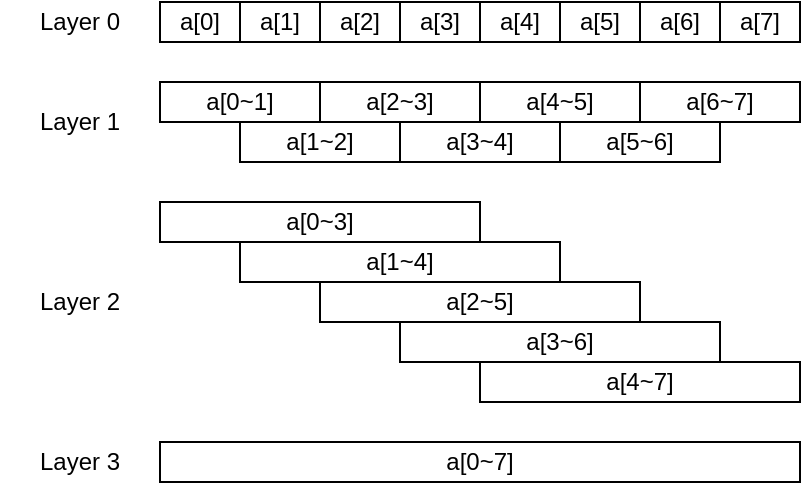 <mxfile version="15.9.4" type="device"><diagram id="PG6Twwx8ngs3TWbYhNap" name="Page-1"><mxGraphModel dx="581" dy="526" grid="1" gridSize="10" guides="1" tooltips="1" connect="1" arrows="1" fold="1" page="1" pageScale="1" pageWidth="827" pageHeight="1169" math="0" shadow="0"><root><mxCell id="0"/><mxCell id="1" parent="0"/><mxCell id="Ic7UylT3S1KnaS1NHcPx-1" value="a[0]" style="rounded=0;whiteSpace=wrap;html=1;" vertex="1" parent="1"><mxGeometry x="320" y="240" width="40" height="20" as="geometry"/></mxCell><mxCell id="Ic7UylT3S1KnaS1NHcPx-2" value="a[1]" style="rounded=0;whiteSpace=wrap;html=1;" vertex="1" parent="1"><mxGeometry x="360" y="240" width="40" height="20" as="geometry"/></mxCell><mxCell id="Ic7UylT3S1KnaS1NHcPx-3" value="a[2]" style="rounded=0;whiteSpace=wrap;html=1;" vertex="1" parent="1"><mxGeometry x="400" y="240" width="40" height="20" as="geometry"/></mxCell><mxCell id="Ic7UylT3S1KnaS1NHcPx-4" value="a[3]" style="rounded=0;whiteSpace=wrap;html=1;" vertex="1" parent="1"><mxGeometry x="440" y="240" width="40" height="20" as="geometry"/></mxCell><mxCell id="Ic7UylT3S1KnaS1NHcPx-6" value="a[4]" style="rounded=0;whiteSpace=wrap;html=1;" vertex="1" parent="1"><mxGeometry x="480" y="240" width="40" height="20" as="geometry"/></mxCell><mxCell id="Ic7UylT3S1KnaS1NHcPx-7" value="a[5]" style="rounded=0;whiteSpace=wrap;html=1;" vertex="1" parent="1"><mxGeometry x="520" y="240" width="40" height="20" as="geometry"/></mxCell><mxCell id="Ic7UylT3S1KnaS1NHcPx-8" value="a[6]" style="rounded=0;whiteSpace=wrap;html=1;" vertex="1" parent="1"><mxGeometry x="560" y="240" width="40" height="20" as="geometry"/></mxCell><mxCell id="Ic7UylT3S1KnaS1NHcPx-9" value="a[7]" style="rounded=0;whiteSpace=wrap;html=1;" vertex="1" parent="1"><mxGeometry x="600" y="240" width="40" height="20" as="geometry"/></mxCell><mxCell id="Ic7UylT3S1KnaS1NHcPx-10" value="a[0~1]" style="rounded=0;whiteSpace=wrap;html=1;" vertex="1" parent="1"><mxGeometry x="320" y="280" width="80" height="20" as="geometry"/></mxCell><mxCell id="Ic7UylT3S1KnaS1NHcPx-11" value="a[1~2]" style="rounded=0;whiteSpace=wrap;html=1;" vertex="1" parent="1"><mxGeometry x="360" y="300" width="80" height="20" as="geometry"/></mxCell><mxCell id="Ic7UylT3S1KnaS1NHcPx-12" value="a[2~3]" style="rounded=0;whiteSpace=wrap;html=1;" vertex="1" parent="1"><mxGeometry x="400" y="280" width="80" height="20" as="geometry"/></mxCell><mxCell id="Ic7UylT3S1KnaS1NHcPx-13" value="Layer 0" style="text;html=1;strokeColor=none;fillColor=none;align=center;verticalAlign=middle;whiteSpace=wrap;rounded=0;" vertex="1" parent="1"><mxGeometry x="240" y="240" width="80" height="20" as="geometry"/></mxCell><mxCell id="Ic7UylT3S1KnaS1NHcPx-14" value="Layer 1" style="text;html=1;strokeColor=none;fillColor=none;align=center;verticalAlign=middle;whiteSpace=wrap;rounded=0;" vertex="1" parent="1"><mxGeometry x="240" y="280" width="80" height="40" as="geometry"/></mxCell><mxCell id="Ic7UylT3S1KnaS1NHcPx-15" value="a[3~4]" style="rounded=0;whiteSpace=wrap;html=1;" vertex="1" parent="1"><mxGeometry x="440" y="300" width="80" height="20" as="geometry"/></mxCell><mxCell id="Ic7UylT3S1KnaS1NHcPx-16" value="a[4~5]" style="rounded=0;whiteSpace=wrap;html=1;" vertex="1" parent="1"><mxGeometry x="480" y="280" width="80" height="20" as="geometry"/></mxCell><mxCell id="Ic7UylT3S1KnaS1NHcPx-17" value="a[6~7]" style="rounded=0;whiteSpace=wrap;html=1;" vertex="1" parent="1"><mxGeometry x="560" y="280" width="80" height="20" as="geometry"/></mxCell><mxCell id="Ic7UylT3S1KnaS1NHcPx-18" value="a[5~6]" style="rounded=0;whiteSpace=wrap;html=1;" vertex="1" parent="1"><mxGeometry x="520" y="300" width="80" height="20" as="geometry"/></mxCell><mxCell id="Ic7UylT3S1KnaS1NHcPx-19" value="a[0~3]" style="rounded=0;whiteSpace=wrap;html=1;" vertex="1" parent="1"><mxGeometry x="320" y="340" width="160" height="20" as="geometry"/></mxCell><mxCell id="Ic7UylT3S1KnaS1NHcPx-20" value="a[1~4]" style="rounded=0;whiteSpace=wrap;html=1;" vertex="1" parent="1"><mxGeometry x="360" y="360" width="160" height="20" as="geometry"/></mxCell><mxCell id="Ic7UylT3S1KnaS1NHcPx-21" value="a[2~5]" style="rounded=0;whiteSpace=wrap;html=1;" vertex="1" parent="1"><mxGeometry x="400" y="380" width="160" height="20" as="geometry"/></mxCell><mxCell id="Ic7UylT3S1KnaS1NHcPx-22" value="a[3~6]" style="rounded=0;whiteSpace=wrap;html=1;" vertex="1" parent="1"><mxGeometry x="440" y="400" width="160" height="20" as="geometry"/></mxCell><mxCell id="Ic7UylT3S1KnaS1NHcPx-24" value="a[4~7]" style="rounded=0;whiteSpace=wrap;html=1;" vertex="1" parent="1"><mxGeometry x="480" y="420" width="160" height="20" as="geometry"/></mxCell><mxCell id="Ic7UylT3S1KnaS1NHcPx-25" value="a[0~7]" style="rounded=0;whiteSpace=wrap;html=1;" vertex="1" parent="1"><mxGeometry x="320" y="460" width="320" height="20" as="geometry"/></mxCell><mxCell id="Ic7UylT3S1KnaS1NHcPx-26" value="Layer 2" style="text;html=1;strokeColor=none;fillColor=none;align=center;verticalAlign=middle;whiteSpace=wrap;rounded=0;" vertex="1" parent="1"><mxGeometry x="240" y="340" width="80" height="100" as="geometry"/></mxCell><mxCell id="Ic7UylT3S1KnaS1NHcPx-27" value="Layer 3" style="text;html=1;strokeColor=none;fillColor=none;align=center;verticalAlign=middle;whiteSpace=wrap;rounded=0;" vertex="1" parent="1"><mxGeometry x="240" y="460" width="80" height="20" as="geometry"/></mxCell></root></mxGraphModel></diagram></mxfile>